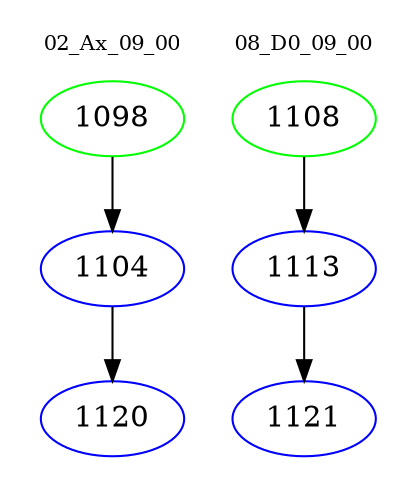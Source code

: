 digraph{
subgraph cluster_0 {
color = white
label = "02_Ax_09_00";
fontsize=10;
T0_1098 [label="1098", color="green"]
T0_1098 -> T0_1104 [color="black"]
T0_1104 [label="1104", color="blue"]
T0_1104 -> T0_1120 [color="black"]
T0_1120 [label="1120", color="blue"]
}
subgraph cluster_1 {
color = white
label = "08_D0_09_00";
fontsize=10;
T1_1108 [label="1108", color="green"]
T1_1108 -> T1_1113 [color="black"]
T1_1113 [label="1113", color="blue"]
T1_1113 -> T1_1121 [color="black"]
T1_1121 [label="1121", color="blue"]
}
}
